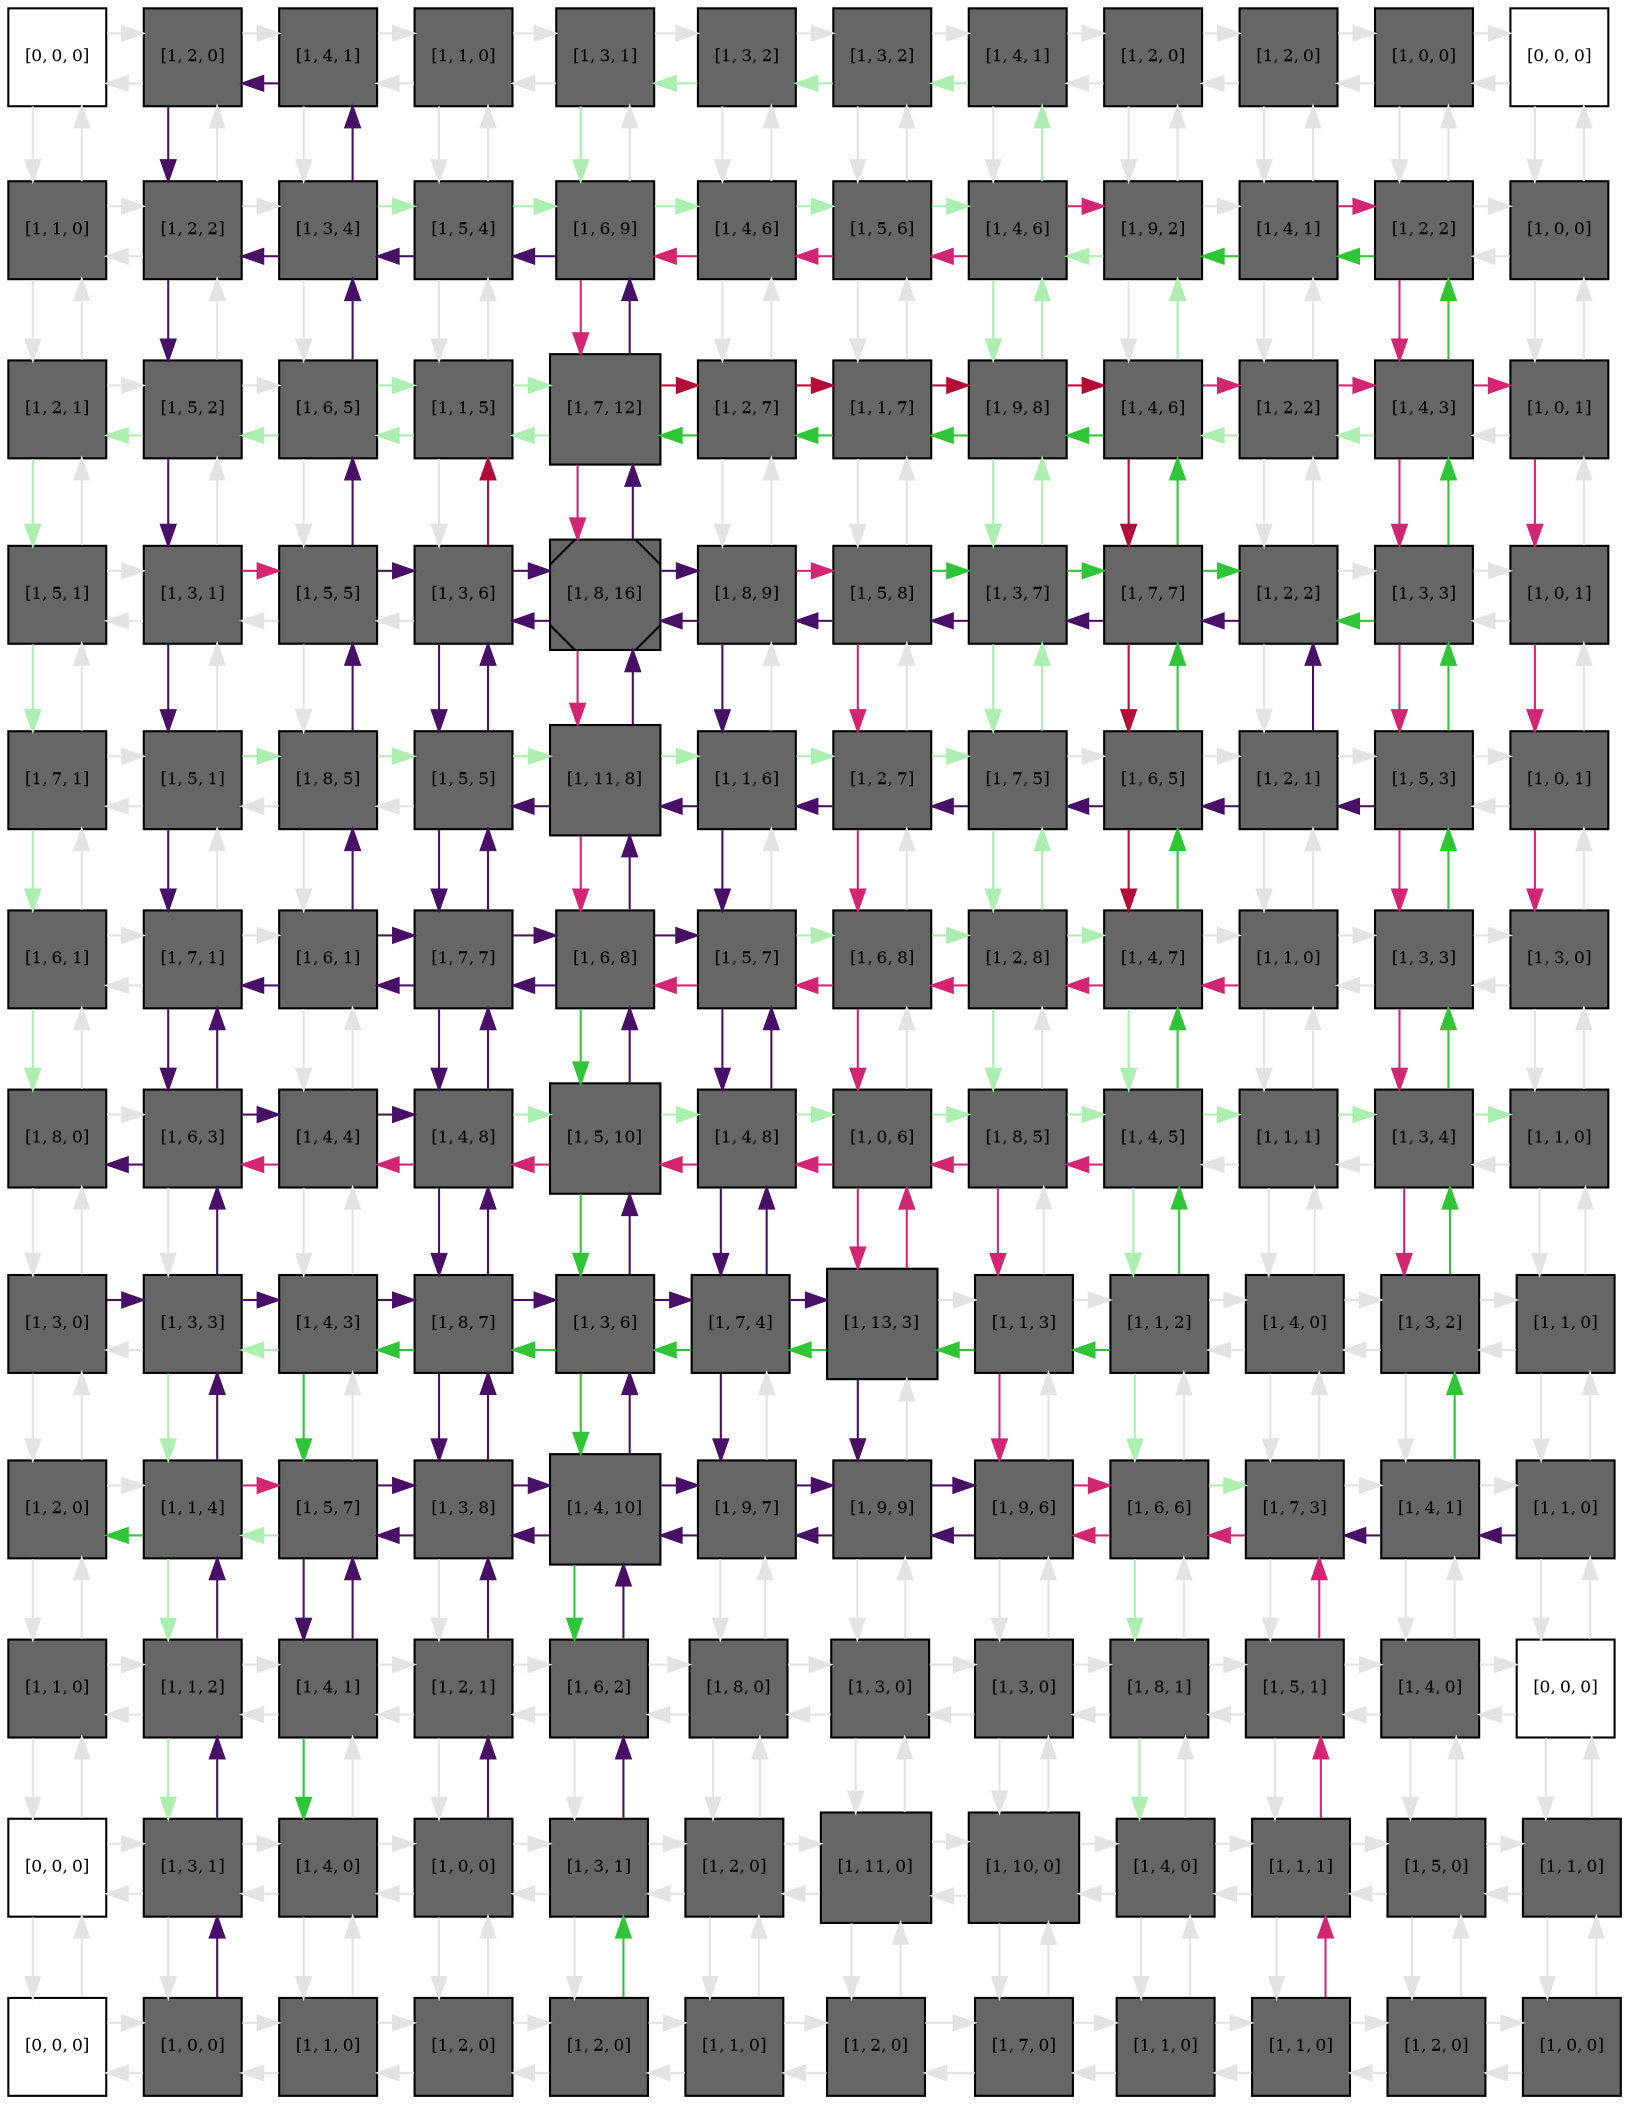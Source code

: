 digraph layout  {
rankdir=TB;
splines=ortho;
node [fixedsize=false, style=filled, width="0.6"];
edge [constraint=false];
0 [fillcolor="#FFFFFF", fontsize=8, label="[0, 0, 0]", shape=square, tooltip="name: None,\nin_degree: 2,\nout_degree: 2"];
1 [fillcolor="#666666", fontsize=8, label="[1, 2, 0]", shape=square, tooltip="name:  p115RhoGEF ,\nin_degree: 3,\nout_degree: 3"];
2 [fillcolor="#666666", fontsize=8, label="[1, 4, 1]", shape=square, tooltip="name:  Ga_1213 ,\nin_degree: 3,\nout_degree: 3"];
3 [fillcolor="#666666", fontsize=8, label="[1, 1, 0]", shape=square, tooltip="name:  PTPa ,\nin_degree: 3,\nout_degree: 3"];
4 [fillcolor="#666666", fontsize=8, label="[1, 3, 1]", shape=square, tooltip="name:  PKC_primed ,\nin_degree: 3,\nout_degree: 3"];
5 [fillcolor="#666666", fontsize=8, label="[1, 3, 2]", shape=square, tooltip="name:  Gbg_1213 ,\nin_degree: 3,\nout_degree: 3"];
6 [fillcolor="#666666", fontsize=8, label="[1, 3, 2]", shape=square, tooltip="name:  Gbg_q ,\nin_degree: 3,\nout_degree: 3"];
7 [fillcolor="#666666", fontsize=8, label="[1, 4, 1]", shape=square, tooltip="name:  alpha_1213R ,\nin_degree: 3,\nout_degree: 3"];
8 [fillcolor="#666666", fontsize=8, label="[1, 2, 0]", shape=square, tooltip="name:  Palpha_1213R ,\nin_degree: 3,\nout_degree: 3"];
9 [fillcolor="#666666", fontsize=8, label="[1, 2, 0]", shape=square, tooltip="name:  Palpha_qR ,\nin_degree: 3,\nout_degree: 3"];
10 [fillcolor="#666666", fontsize=8, label="[1, 0, 0]", shape=square, tooltip="name:  alpha_1213L ,\nin_degree: 3,\nout_degree: 3"];
11 [fillcolor="#FFFFFF", fontsize=8, label="[0, 0, 0]", shape=square, tooltip="name: None,\nin_degree: 2,\nout_degree: 2"];
12 [fillcolor="#666666", fontsize=8, label="[1, 1, 0]", shape=square, tooltip="name:  PA ,\nin_degree: 3,\nout_degree: 3"];
13 [fillcolor="#666666", fontsize=8, label="[1, 2, 2]", shape=square, tooltip="name:  Graf ,\nin_degree: 4,\nout_degree: 4"];
14 [fillcolor="#666666", fontsize=8, label="[1, 3, 4]", shape=square, tooltip="name:  IP3 ,\nin_degree: 4,\nout_degree: 4"];
15 [fillcolor="#666666", fontsize=8, label="[1, 5, 4]", shape=square, tooltip="name:  DAG ,\nin_degree: 4,\nout_degree: 4"];
16 [fillcolor="#666666", fontsize=8, label="[1, 6, 9]", shape=square, tooltip="name:  DGK ,\nin_degree: 4,\nout_degree: 4"];
17 [fillcolor="#666666", fontsize=8, label="[1, 4, 6]", shape=square, tooltip="name:  PLC_B ,\nin_degree: 4,\nout_degree: 4"];
18 [fillcolor="#666666", fontsize=8, label="[1, 5, 6]", shape=square, tooltip="name:  Gaq ,\nin_degree: 4,\nout_degree: 4"];
19 [fillcolor="#666666", fontsize=8, label="[1, 4, 6]", shape=square, tooltip="name:  alpha_qR ,\nin_degree: 4,\nout_degree: 4"];
20 [fillcolor="#666666", fontsize=8, label="[1, 9, 2]", shape=square, tooltip="name:  GRK ,\nin_degree: 4,\nout_degree: 4"];
21 [fillcolor="#666666", fontsize=8, label="[1, 4, 1]", shape=square, tooltip="name:  B_Arrestin ,\nin_degree: 4,\nout_degree: 4"];
22 [fillcolor="#666666", fontsize=8, label="[1, 2, 2]", shape=square, tooltip="name:  Palpha_sR ,\nin_degree: 4,\nout_degree: 4"];
23 [fillcolor="#666666", fontsize=8, label="[1, 0, 0]", shape=square, tooltip="name:  alpha_qL ,\nin_degree: 3,\nout_degree: 3"];
24 [fillcolor="#666666", fontsize=8, label="[1, 2, 1]", shape=square, tooltip="name:  ARF ,\nin_degree: 3,\nout_degree: 3"];
25 [fillcolor="#666666", fontsize=8, label="[1, 5, 2]", shape=square, tooltip="name:  PI4K ,\nin_degree: 4,\nout_degree: 4"];
26 [fillcolor="#666666", fontsize=8, label="[1, 6, 5]", shape=square, tooltip="name:  PLC_g ,\nin_degree: 4,\nout_degree: 4"];
27 [fillcolor="#666666", fontsize=8, label="[1, 1, 5]", shape=square, tooltip="name:  AA ,\nin_degree: 4,\nout_degree: 4"];
28 [fillcolor="#666666", fontsize=8, label="[1, 7, 12]", shape=square, tooltip="name:  PKC ,\nin_degree: 4,\nout_degree: 4"];
29 [fillcolor="#666666", fontsize=8, label="[1, 2, 7]", shape=square, tooltip="name:  Cbp ,\nin_degree: 4,\nout_degree: 4"];
30 [fillcolor="#666666", fontsize=8, label="[1, 1, 7]", shape=square, tooltip="name:  RKIP ,\nin_degree: 4,\nout_degree: 4"];
31 [fillcolor="#666666", fontsize=8, label="[1, 9, 8]", shape=square, tooltip="name:  RalGDS ,\nin_degree: 4,\nout_degree: 4"];
32 [fillcolor="#666666", fontsize=8, label="[1, 4, 6]", shape=square, tooltip="name:  alpha_iR ,\nin_degree: 4,\nout_degree: 4"];
33 [fillcolor="#666666", fontsize=8, label="[1, 2, 2]", shape=square, tooltip="name:  Palpha_iR ,\nin_degree: 4,\nout_degree: 4"];
34 [fillcolor="#666666", fontsize=8, label="[1, 4, 3]", shape=square, tooltip="name:  alpha_sR ,\nin_degree: 4,\nout_degree: 4"];
35 [fillcolor="#666666", fontsize=8, label="[1, 0, 1]", shape=square, tooltip="name:  alpha_iL ,\nin_degree: 3,\nout_degree: 3"];
36 [fillcolor="#666666", fontsize=8, label="[1, 5, 1]", shape=square, tooltip="name:  Vinc ,\nin_degree: 3,\nout_degree: 3"];
37 [fillcolor="#666666", fontsize=8, label="[1, 3, 1]", shape=square, tooltip="name:  Talin ,\nin_degree: 4,\nout_degree: 4"];
38 [fillcolor="#666666", fontsize=8, label="[1, 5, 5]", shape=square, tooltip="name:  PIP2_45 ,\nin_degree: 4,\nout_degree: 4"];
39 [fillcolor="#666666", fontsize=8, label="[1, 3, 6]", shape=square, tooltip="name:  RhoGDI ,\nin_degree: 4,\nout_degree: 4"];
40 [fillcolor="#666666", fontsize=8, label="[1, 8, 16]", shape=Msquare, tooltip="name:  Tiam ,\nin_degree: 4,\nout_degree: 4"];
41 [fillcolor="#666666", fontsize=8, label="[1, 8, 9]", shape=square, tooltip="name:  Csk ,\nin_degree: 4,\nout_degree: 4"];
42 [fillcolor="#666666", fontsize=8, label="[1, 5, 8]", shape=square, tooltip="name:  PLA2 ,\nin_degree: 4,\nout_degree: 4"];
43 [fillcolor="#666666", fontsize=8, label="[1, 3, 7]", shape=square, tooltip="name:  Gbg_i ,\nin_degree: 4,\nout_degree: 4"];
44 [fillcolor="#666666", fontsize=8, label="[1, 7, 7]", shape=square, tooltip="name:  Gai ,\nin_degree: 4,\nout_degree: 4"];
45 [fillcolor="#666666", fontsize=8, label="[1, 2, 2]", shape=square, tooltip="name:  RGS ,\nin_degree: 4,\nout_degree: 4"];
46 [fillcolor="#666666", fontsize=8, label="[1, 3, 3]", shape=square, tooltip="name:  Gbg_s ,\nin_degree: 4,\nout_degree: 4"];
47 [fillcolor="#666666", fontsize=8, label="[1, 0, 1]", shape=square, tooltip="name:  alpha_sL ,\nin_degree: 3,\nout_degree: 3"];
48 [fillcolor="#666666", fontsize=8, label="[1, 7, 1]", shape=square, tooltip="name:  PI5K ,\nin_degree: 3,\nout_degree: 3"];
49 [fillcolor="#666666", fontsize=8, label="[1, 5, 1]", shape=square, tooltip="name:  PIP2_34 ,\nin_degree: 4,\nout_degree: 4"];
50 [fillcolor="#666666", fontsize=8, label="[1, 8, 5]", shape=square, tooltip="name:  p120RasGAP ,\nin_degree: 4,\nout_degree: 4"];
51 [fillcolor="#666666", fontsize=8, label="[1, 5, 5]", shape=square, tooltip="name:  Fak ,\nin_degree: 4,\nout_degree: 4"];
52 [fillcolor="#666666", fontsize=8, label="[1, 11, 8]", shape=square, tooltip="name:  Src ,\nin_degree: 4,\nout_degree: 4"];
53 [fillcolor="#666666", fontsize=8, label="[1, 1, 6]", shape=square, tooltip="name:  SHP2 ,\nin_degree: 4,\nout_degree: 4"];
54 [fillcolor="#666666", fontsize=8, label="[1, 2, 7]", shape=square, tooltip="name:  Ca ,\nin_degree: 4,\nout_degree: 4"];
55 [fillcolor="#666666", fontsize=8, label="[1, 7, 5]", shape=square, tooltip="name:  IP3R1 ,\nin_degree: 4,\nout_degree: 4"];
56 [fillcolor="#666666", fontsize=8, label="[1, 6, 5]", shape=square, tooltip="name:  Rap1 ,\nin_degree: 4,\nout_degree: 4"];
57 [fillcolor="#666666", fontsize=8, label="[1, 2, 1]", shape=square, tooltip="name:  CaMK ,\nin_degree: 4,\nout_degree: 4"];
58 [fillcolor="#666666", fontsize=8, label="[1, 5, 3]", shape=square, tooltip="name:  Gas ,\nin_degree: 4,\nout_degree: 4"];
59 [fillcolor="#666666", fontsize=8, label="[1, 0, 1]", shape=square, tooltip="name:  ExtPump ,\nin_degree: 3,\nout_degree: 3"];
60 [fillcolor="#666666", fontsize=8, label="[1, 6, 1]", shape=square, tooltip="name:  PIP_4 ,\nin_degree: 3,\nout_degree: 3"];
61 [fillcolor="#666666", fontsize=8, label="[1, 7, 1]", shape=square, tooltip="name:  PTEN ,\nin_degree: 4,\nout_degree: 4"];
62 [fillcolor="#666666", fontsize=8, label="[1, 6, 1]", shape=square, tooltip="name:  PIP3_345 ,\nin_degree: 4,\nout_degree: 4"];
63 [fillcolor="#666666", fontsize=8, label="[1, 7, 7]", shape=square, tooltip="name:  PI3K ,\nin_degree: 4,\nout_degree: 4"];
64 [fillcolor="#666666", fontsize=8, label="[1, 6, 8]", shape=square, tooltip="name:  EGFR ,\nin_degree: 4,\nout_degree: 4"];
65 [fillcolor="#666666", fontsize=8, label="[1, 5, 7]", shape=square, tooltip="name:  Gab1 ,\nin_degree: 4,\nout_degree: 4"];
66 [fillcolor="#666666", fontsize=8, label="[1, 6, 8]", shape=square, tooltip="name:  Integrins ,\nin_degree: 4,\nout_degree: 4"];
67 [fillcolor="#666666", fontsize=8, label="[1, 2, 8]", shape=square, tooltip="name:  PDK1 ,\nin_degree: 4,\nout_degree: 4"];
68 [fillcolor="#666666", fontsize=8, label="[1, 4, 7]", shape=square, tooltip="name:  AC ,\nin_degree: 4,\nout_degree: 4"];
69 [fillcolor="#666666", fontsize=8, label="[1, 1, 0]", shape=square, tooltip="name:  CaM ,\nin_degree: 4,\nout_degree: 4"];
70 [fillcolor="#666666", fontsize=8, label="[1, 3, 3]", shape=square, tooltip="name:  p90RSK ,\nin_degree: 4,\nout_degree: 4"];
71 [fillcolor="#666666", fontsize=8, label="[1, 3, 0]", shape=square, tooltip="name:  Ral ,\nin_degree: 3,\nout_degree: 3"];
72 [fillcolor="#666666", fontsize=8, label="[1, 8, 0]", shape=square, tooltip="name:  PLD ,\nin_degree: 3,\nout_degree: 3"];
73 [fillcolor="#666666", fontsize=8, label="[1, 6, 3]", shape=square, tooltip="name:  Rho ,\nin_degree: 4,\nout_degree: 4"];
74 [fillcolor="#666666", fontsize=8, label="[1, 4, 4]", shape=square, tooltip="name:  p190RhoGAP ,\nin_degree: 4,\nout_degree: 4"];
75 [fillcolor="#666666", fontsize=8, label="[1, 4, 8]", shape=square, tooltip="name:  Cas ,\nin_degree: 4,\nout_degree: 4"];
76 [fillcolor="#666666", fontsize=8, label="[1, 5, 10]", shape=square, tooltip="name:  Shc ,\nin_degree: 4,\nout_degree: 4"];
77 [fillcolor="#666666", fontsize=8, label="[1, 4, 8]", shape=square, tooltip="name:  PTPPEST ,\nin_degree: 4,\nout_degree: 4"];
78 [fillcolor="#666666", fontsize=8, label="[1, 0, 6]", shape=square, tooltip="name:  ECM ,\nin_degree: 4,\nout_degree: 4"];
79 [fillcolor="#666666", fontsize=8, label="[1, 8, 5]", shape=square, tooltip="name:  Akt ,\nin_degree: 4,\nout_degree: 4"];
80 [fillcolor="#666666", fontsize=8, label="[1, 4, 5]", shape=square, tooltip="name:  PKA ,\nin_degree: 4,\nout_degree: 4"];
81 [fillcolor="#666666", fontsize=8, label="[1, 1, 1]", shape=square, tooltip="name:  CaMKK ,\nin_degree: 4,\nout_degree: 4"];
82 [fillcolor="#666666", fontsize=8, label="[1, 3, 4]", shape=square, tooltip="name:  cAMP ,\nin_degree: 4,\nout_degree: 4"];
83 [fillcolor="#666666", fontsize=8, label="[1, 1, 0]", shape=square, tooltip="name:  AND_34 ,\nin_degree: 3,\nout_degree: 3"];
84 [fillcolor="#666666", fontsize=8, label="[1, 3, 0]", shape=square, tooltip="name:  DOCK180 ,\nin_degree: 3,\nout_degree: 3"];
85 [fillcolor="#666666", fontsize=8, label="[1, 3, 3]", shape=square, tooltip="name:  Pix_Cool ,\nin_degree: 4,\nout_degree: 4"];
86 [fillcolor="#666666", fontsize=8, label="[1, 4, 3]", shape=square, tooltip="name:  Crk ,\nin_degree: 4,\nout_degree: 4"];
87 [fillcolor="#666666", fontsize=8, label="[1, 8, 7]", shape=square, tooltip="name:  WASP ,\nin_degree: 4,\nout_degree: 4"];
88 [fillcolor="#666666", fontsize=8, label="[1, 3, 6]", shape=square, tooltip="name:  RasGRF_GRP ,\nin_degree: 4,\nout_degree: 4"];
89 [fillcolor="#666666", fontsize=8, label="[1, 7, 4]", shape=square, tooltip="name:  Cdc42 ,\nin_degree: 4,\nout_degree: 4"];
90 [fillcolor="#666666", fontsize=8, label="[1, 13, 3]", shape=square, tooltip="name:  Rac ,\nin_degree: 4,\nout_degree: 4"];
91 [fillcolor="#666666", fontsize=8, label="[1, 1, 3]", shape=square, tooltip="name:  ILK ,\nin_degree: 4,\nout_degree: 4"];
92 [fillcolor="#666666", fontsize=8, label="[1, 1, 2]", shape=square, tooltip="name:  PP2A ,\nin_degree: 4,\nout_degree: 4"];
93 [fillcolor="#666666", fontsize=8, label="[1, 4, 0]", shape=square, tooltip="name:  MLCK ,\nin_degree: 4,\nout_degree: 4"];
94 [fillcolor="#666666", fontsize=8, label="[1, 3, 2]", shape=square, tooltip="name:  PDE4 ,\nin_degree: 4,\nout_degree: 4"];
95 [fillcolor="#666666", fontsize=8, label="[1, 1, 0]", shape=square, tooltip="name:  RalBP1 ,\nin_degree: 3,\nout_degree: 3"];
96 [fillcolor="#666666", fontsize=8, label="[1, 2, 0]", shape=square, tooltip="name:  Actin ,\nin_degree: 3,\nout_degree: 3"];
97 [fillcolor="#666666", fontsize=8, label="[1, 1, 4]", shape=square, tooltip="name:  RhoK ,\nin_degree: 4,\nout_degree: 4"];
98 [fillcolor="#666666", fontsize=8, label="[1, 5, 7]", shape=square, tooltip="name:  Sos ,\nin_degree: 4,\nout_degree: 4"];
99 [fillcolor="#666666", fontsize=8, label="[1, 3, 8]", shape=square, tooltip="name:  Ras ,\nin_degree: 4,\nout_degree: 4"];
100 [fillcolor="#666666", fontsize=8, label="[1, 4, 10]", shape=square, tooltip="name:  Grb2 ,\nin_degree: 4,\nout_degree: 4"];
101 [fillcolor="#666666", fontsize=8, label="[1, 9, 7]", shape=square, tooltip="name:  Mekk1 ,\nin_degree: 4,\nout_degree: 4"];
102 [fillcolor="#666666", fontsize=8, label="[1, 9, 9]", shape=square, tooltip="name:  PAK ,\nin_degree: 4,\nout_degree: 4"];
103 [fillcolor="#666666", fontsize=8, label="[1, 9, 6]", shape=square, tooltip="name:  Raf ,\nin_degree: 4,\nout_degree: 4"];
104 [fillcolor="#666666", fontsize=8, label="[1, 6, 6]", shape=square, tooltip="name:  MLCP ,\nin_degree: 4,\nout_degree: 4"];
105 [fillcolor="#666666", fontsize=8, label="[1, 7, 3]", shape=square, tooltip="name:  Myosin ,\nin_degree: 4,\nout_degree: 4"];
106 [fillcolor="#666666", fontsize=8, label="[1, 4, 1]", shape=square, tooltip="name:  Erk ,\nin_degree: 4,\nout_degree: 4"];
107 [fillcolor="#666666", fontsize=8, label="[1, 1, 0]", shape=square, tooltip="name:  GCK ,\nin_degree: 3,\nout_degree: 3"];
108 [fillcolor="#666666", fontsize=8, label="[1, 1, 0]", shape=square, tooltip="name:  Arp_23 ,\nin_degree: 3,\nout_degree: 3"];
109 [fillcolor="#666666", fontsize=8, label="[1, 1, 2]", shape=square, tooltip="name:  B_Parvin ,\nin_degree: 4,\nout_degree: 4"];
110 [fillcolor="#666666", fontsize=8, label="[1, 4, 1]", shape=square, tooltip="name:  Raf_Loc ,\nin_degree: 4,\nout_degree: 4"];
111 [fillcolor="#666666", fontsize=8, label="[1, 2, 1]", shape=square, tooltip="name:  Nck ,\nin_degree: 4,\nout_degree: 4"];
112 [fillcolor="#666666", fontsize=8, label="[1, 6, 2]", shape=square, tooltip="name:  Mekk2 ,\nin_degree: 4,\nout_degree: 4"];
113 [fillcolor="#666666", fontsize=8, label="[1, 8, 0]", shape=square, tooltip="name:  MKK7 ,\nin_degree: 4,\nout_degree: 4"];
114 [fillcolor="#666666", fontsize=8, label="[1, 3, 0]", shape=square, tooltip="name:  MLK2 ,\nin_degree: 4,\nout_degree: 4"];
115 [fillcolor="#666666", fontsize=8, label="[1, 3, 0]", shape=square, tooltip="name:  MLK3 ,\nin_degree: 4,\nout_degree: 4"];
116 [fillcolor="#666666", fontsize=8, label="[1, 8, 1]", shape=square, tooltip="name:  Mek ,\nin_degree: 4,\nout_degree: 4"];
117 [fillcolor="#666666", fontsize=8, label="[1, 5, 1]", shape=square, tooltip="name:  SAPK ,\nin_degree: 4,\nout_degree: 4"];
118 [fillcolor="#666666", fontsize=8, label="[1, 4, 0]", shape=square, tooltip="name:  MKPs ,\nin_degree: 4,\nout_degree: 4"];
119 [fillcolor="#FFFFFF", fontsize=8, label="[0, 0, 0]", shape=square, tooltip="name: None,\nin_degree: 3,\nout_degree: 3"];
120 [fillcolor="#FFFFFF", fontsize=8, label="[0, 0, 0]", shape=square, tooltip="name: None,\nin_degree: 3,\nout_degree: 3"];
121 [fillcolor="#666666", fontsize=8, label="[1, 3, 1]", shape=square, tooltip="name:  Raf_Rest ,\nin_degree: 4,\nout_degree: 4"];
122 [fillcolor="#666666", fontsize=8, label="[1, 4, 0]", shape=square, tooltip="name:  Raf_DeP ,\nin_degree: 4,\nout_degree: 4"];
123 [fillcolor="#666666", fontsize=8, label="[1, 0, 0]", shape=square, tooltip="name:  EGF ,\nin_degree: 4,\nout_degree: 4"];
124 [fillcolor="#666666", fontsize=8, label="[1, 3, 1]", shape=square, tooltip="name:  PTP1b ,\nin_degree: 4,\nout_degree: 4"];
125 [fillcolor="#666666", fontsize=8, label="[1, 2, 0]", shape=square, tooltip="name:  MLK1 ,\nin_degree: 4,\nout_degree: 4"];
126 [fillcolor="#666666", fontsize=8, label="[1, 11, 0]", shape=square, tooltip="name:  MKK3 ,\nin_degree: 4,\nout_degree: 4"];
127 [fillcolor="#666666", fontsize=8, label="[1, 10, 0]", shape=square, tooltip="name:  Sek1 ,\nin_degree: 4,\nout_degree: 4"];
128 [fillcolor="#666666", fontsize=8, label="[1, 4, 0]", shape=square, tooltip="name:  Mekk3 ,\nin_degree: 4,\nout_degree: 4"];
129 [fillcolor="#666666", fontsize=8, label="[1, 1, 1]", shape=square, tooltip="name:  Tpl2 ,\nin_degree: 4,\nout_degree: 4"];
130 [fillcolor="#666666", fontsize=8, label="[1, 5, 0]", shape=square, tooltip="name:  p38 ,\nin_degree: 4,\nout_degree: 4"];
131 [fillcolor="#666666", fontsize=8, label="[1, 1, 0]", shape=square, tooltip="name:  IL1_TNFR ,\nin_degree: 3,\nout_degree: 3"];
132 [fillcolor="#FFFFFF", fontsize=8, label="[0, 0, 0]", shape=square, tooltip="name: None,\nin_degree: 2,\nout_degree: 2"];
133 [fillcolor="#666666", fontsize=8, label="[1, 0, 0]", shape=square, tooltip="name:  Stress ,\nin_degree: 3,\nout_degree: 3"];
134 [fillcolor="#666666", fontsize=8, label="[1, 1, 0]", shape=square, tooltip="name:  TAO_12 ,\nin_degree: 3,\nout_degree: 3"];
135 [fillcolor="#666666", fontsize=8, label="[1, 2, 0]", shape=square, tooltip="name:  NIK ,\nin_degree: 3,\nout_degree: 3"];
136 [fillcolor="#666666", fontsize=8, label="[1, 2, 0]", shape=square, tooltip="name:  Trx ,\nin_degree: 3,\nout_degree: 3"];
137 [fillcolor="#666666", fontsize=8, label="[1, 1, 0]", shape=square, tooltip="name:  ASK1 ,\nin_degree: 3,\nout_degree: 3"];
138 [fillcolor="#666666", fontsize=8, label="[1, 2, 0]", shape=square, tooltip="name:  Mekk4 ,\nin_degree: 3,\nout_degree: 3"];
139 [fillcolor="#666666", fontsize=8, label="[1, 7, 0]", shape=square, tooltip="name:  MKK6 ,\nin_degree: 3,\nout_degree: 3"];
140 [fillcolor="#666666", fontsize=8, label="[1, 1, 0]", shape=square, tooltip="name:  TAK1 ,\nin_degree: 3,\nout_degree: 3"];
141 [fillcolor="#666666", fontsize=8, label="[1, 1, 0]", shape=square, tooltip="name:  Trafs ,\nin_degree: 3,\nout_degree: 3"];
142 [fillcolor="#666666", fontsize=8, label="[1, 2, 0]", shape=square, tooltip="name:  Tab_12 ,\nin_degree: 3,\nout_degree: 3"];
143 [fillcolor="#666666", fontsize=8, label="[1, 0, 0]", shape=square, tooltip="name:  IL1_TNF ,\nin_degree: 2,\nout_degree: 2"];
0 -> 1  [color=grey89, style="penwidth(0.1)", tooltip=" ", weight=1];
0 -> 12  [color=grey89, style="penwidth(0.1)", tooltip=" ", weight=1];
1 -> 0  [color=grey89, style="penwidth(0.1)", tooltip=" ", weight=1];
1 -> 2  [color=grey89, style="penwidth(0.1)", tooltip=" ", weight=1];
1 -> 13  [color="#480F67", style="penwidth(0.1)", tooltip="1( p115RhoGEF ) to 73( Rho )", weight=1];
2 -> 1  [color="#480F67", style="penwidth(0.1)", tooltip="62( PIP3_345 ) to 1( p115RhoGEF )", weight=1];
2 -> 3  [color=grey89, style="penwidth(0.1)", tooltip=" ", weight=1];
2 -> 14  [color=grey89, style="penwidth(0.1)", tooltip=" ", weight=1];
3 -> 2  [color=grey89, style="penwidth(0.1)", tooltip=" ", weight=1];
3 -> 4  [color=grey89, style="penwidth(0.1)", tooltip=" ", weight=1];
3 -> 15  [color=grey89, style="penwidth(0.1)", tooltip=" ", weight=1];
4 -> 3  [color=grey89, style="penwidth(0.1)", tooltip=" ", weight=1];
4 -> 5  [color=grey89, style="penwidth(0.1)", tooltip=" ", weight=1];
4 -> 16  [color="#ACEFB1", style="penwidth(0.1)", tooltip="7( alpha_1213R ) to 64( EGFR )", weight=1];
5 -> 4  [color="#ACEFB1", style="penwidth(0.1)", tooltip="67( PDK1 ) to 4( PKC_primed )", weight=1];
5 -> 6  [color=grey89, style="penwidth(0.1)", tooltip=" ", weight=1];
5 -> 17  [color=grey89, style="penwidth(0.1)", tooltip=" ", weight=1];
6 -> 5  [color="#ACEFB1", style="penwidth(0.1)", tooltip="67( PDK1 ) to 4( PKC_primed )", weight=1];
6 -> 7  [color=grey89, style="penwidth(0.1)", tooltip=" ", weight=1];
6 -> 18  [color=grey89, style="penwidth(0.1)", tooltip=" ", weight=1];
7 -> 6  [color="#ACEFB1", style="penwidth(0.1)", tooltip="67( PDK1 ) to 4( PKC_primed )", weight=1];
7 -> 8  [color=grey89, style="penwidth(0.1)", tooltip=" ", weight=1];
7 -> 19  [color=grey89, style="penwidth(0.1)", tooltip=" ", weight=1];
8 -> 7  [color=grey89, style="penwidth(0.1)", tooltip=" ", weight=1];
8 -> 9  [color=grey89, style="penwidth(0.1)", tooltip=" ", weight=1];
8 -> 20  [color=grey89, style="penwidth(0.1)", tooltip=" ", weight=1];
9 -> 8  [color=grey89, style="penwidth(0.1)", tooltip=" ", weight=1];
9 -> 10  [color=grey89, style="penwidth(0.1)", tooltip=" ", weight=1];
9 -> 21  [color=grey89, style="penwidth(0.1)", tooltip=" ", weight=1];
10 -> 9  [color=grey89, style="penwidth(0.1)", tooltip=" ", weight=1];
10 -> 11  [color=grey89, style="penwidth(0.1)", tooltip=" ", weight=1];
10 -> 22  [color=grey89, style="penwidth(0.1)", tooltip=" ", weight=1];
11 -> 10  [color=grey89, style="penwidth(0.1)", tooltip=" ", weight=1];
11 -> 23  [color=grey89, style="penwidth(0.1)", tooltip=" ", weight=1];
12 -> 0  [color=grey89, style="penwidth(0.1)", tooltip=" ", weight=1];
12 -> 13  [color=grey89, style="penwidth(0.1)", tooltip=" ", weight=1];
12 -> 24  [color=grey89, style="penwidth(0.1)", tooltip=" ", weight=1];
13 -> 1  [color=grey89, style="penwidth(0.1)", tooltip=" ", weight=1];
13 -> 12  [color=grey89, style="penwidth(0.1)", tooltip=" ", weight=1];
13 -> 14  [color=grey89, style="penwidth(0.1)", tooltip=" ", weight=1];
13 -> 25  [color="#480F67", style="penwidth(0.1)", tooltip="1( p115RhoGEF ) to 73( Rho )", weight=1];
14 -> 2  [color="#480F67", style="penwidth(0.1)", tooltip="62( PIP3_345 ) to 1( p115RhoGEF )", weight=1];
14 -> 13  [color="#480F67", style="penwidth(0.1)", tooltip="18( Gaq ) to 25( PI4K )", weight=1];
14 -> 15  [color="#ACEFB1", style="penwidth(0.1)", tooltip="14( IP3 ) to 55( IP3R1 )", weight=1];
14 -> 26  [color=grey89, style="penwidth(0.1)", tooltip=" ", weight=1];
15 -> 3  [color=grey89, style="penwidth(0.1)", tooltip=" ", weight=1];
15 -> 14  [color="#480F67", style="penwidth(0.1)", tooltip="18( Gaq ) to 25( PI4K )", weight=1];
15 -> 16  [color="#ACEFB1", style="penwidth(0.1)", tooltip="14( IP3 ) to 55( IP3R1 )", weight=1];
15 -> 27  [color=grey89, style="penwidth(0.1)", tooltip=" ", weight=1];
16 -> 4  [color=grey89, style="penwidth(0.1)", tooltip=" ", weight=1];
16 -> 15  [color="#480F67", style="penwidth(0.1)", tooltip="18( Gaq ) to 25( PI4K )", weight=1];
16 -> 17  [color="#ACEFB1", style="penwidth(0.1)", tooltip="14( IP3 ) to 55( IP3R1 )", weight=1];
16 -> 28  [color="#D22673", style="penwidth(0.1)", tooltip="19( alpha_qR ) to 64( EGFR )", weight=1];
17 -> 5  [color=grey89, style="penwidth(0.1)", tooltip=" ", weight=1];
17 -> 16  [color="#D22673", style="penwidth(0.1)", tooltip="19( alpha_qR ) to 64( EGFR )", weight=1];
17 -> 18  [color="#ACEFB1", style="penwidth(0.1)", tooltip="14( IP3 ) to 55( IP3R1 )", weight=1];
17 -> 29  [color=grey89, style="penwidth(0.1)", tooltip=" ", weight=1];
18 -> 6  [color=grey89, style="penwidth(0.1)", tooltip=" ", weight=1];
18 -> 17  [color="#D22673", style="penwidth(0.1)", tooltip="19( alpha_qR ) to 64( EGFR )", weight=1];
18 -> 19  [color="#ACEFB1", style="penwidth(0.1)", tooltip="14( IP3 ) to 55( IP3R1 )", weight=1];
18 -> 30  [color=grey89, style="penwidth(0.1)", tooltip=" ", weight=1];
19 -> 7  [color="#ACEFB1", style="penwidth(0.1)", tooltip="67( PDK1 ) to 4( PKC_primed )", weight=1];
19 -> 18  [color="#D22673", style="penwidth(0.1)", tooltip="19( alpha_qR ) to 64( EGFR )", weight=1];
19 -> 20  [color="#D22673", style="penwidth(0.1)", tooltip="52( Src ) to 20( GRK )", weight=1];
19 -> 31  [color="#ACEFB1", style="penwidth(0.1)", tooltip="14( IP3 ) to 55( IP3R1 )", weight=1];
20 -> 8  [color=grey89, style="penwidth(0.1)", tooltip=" ", weight=1];
20 -> 19  [color="#ACEFB1", style="penwidth(0.1)", tooltip="80( PKA ) to 17( PLC_B )", weight=1];
20 -> 21  [color=grey89, style="penwidth(0.1)", tooltip=" ", weight=1];
20 -> 32  [color=grey89, style="penwidth(0.1)", tooltip=" ", weight=1];
21 -> 9  [color=grey89, style="penwidth(0.1)", tooltip=" ", weight=1];
21 -> 20  [color="#2FC536", style="penwidth(0.1)", tooltip="106( Erk ) to 20( GRK )", weight=1];
21 -> 22  [color="#D22673", style="penwidth(0.1)", tooltip="21( B_Arrestin ) to 94( PDE4 )", weight=1];
21 -> 33  [color=grey89, style="penwidth(0.1)", tooltip=" ", weight=1];
22 -> 10  [color=grey89, style="penwidth(0.1)", tooltip=" ", weight=1];
22 -> 21  [color="#2FC536", style="penwidth(0.1)", tooltip="106( Erk ) to 20( GRK )", weight=1];
22 -> 23  [color=grey89, style="penwidth(0.1)", tooltip=" ", weight=1];
22 -> 34  [color="#D22673", style="penwidth(0.1)", tooltip="21( B_Arrestin ) to 94( PDE4 )", weight=1];
23 -> 11  [color=grey89, style="penwidth(0.1)", tooltip=" ", weight=1];
23 -> 22  [color=grey89, style="penwidth(0.1)", tooltip=" ", weight=1];
23 -> 35  [color=grey89, style="penwidth(0.1)", tooltip=" ", weight=1];
24 -> 12  [color=grey89, style="penwidth(0.1)", tooltip=" ", weight=1];
24 -> 25  [color=grey89, style="penwidth(0.1)", tooltip=" ", weight=1];
24 -> 36  [color="#ACEFB1", style="penwidth(0.1)", tooltip="28( PKC ) to 72( PLD )", weight=1];
25 -> 13  [color=grey89, style="penwidth(0.1)", tooltip=" ", weight=1];
25 -> 24  [color="#ACEFB1", style="penwidth(0.1)", tooltip="28( PKC ) to 72( PLD )", weight=1];
25 -> 26  [color=grey89, style="penwidth(0.1)", tooltip=" ", weight=1];
25 -> 37  [color="#480F67", style="penwidth(0.1)", tooltip="1( p115RhoGEF ) to 73( Rho )", weight=1];
26 -> 14  [color="#480F67", style="penwidth(0.1)", tooltip="62( PIP3_345 ) to 1( p115RhoGEF )", weight=1];
26 -> 25  [color="#ACEFB1", style="penwidth(0.1)", tooltip="28( PKC ) to 72( PLD )", weight=1];
26 -> 27  [color="#ACEFB1", style="penwidth(0.1)", tooltip="62( PIP3_345 ) to 31( RalGDS )", weight=1];
26 -> 38  [color=grey89, style="penwidth(0.1)", tooltip=" ", weight=1];
27 -> 15  [color=grey89, style="penwidth(0.1)", tooltip=" ", weight=1];
27 -> 26  [color="#ACEFB1", style="penwidth(0.1)", tooltip="28( PKC ) to 72( PLD )", weight=1];
27 -> 28  [color="#ACEFB1", style="penwidth(0.1)", tooltip="62( PIP3_345 ) to 31( RalGDS )", weight=1];
27 -> 39  [color=grey89, style="penwidth(0.1)", tooltip=" ", weight=1];
28 -> 16  [color="#480F67", style="penwidth(0.1)", tooltip="52( Src ) to 13( Graf )", weight=1];
28 -> 27  [color="#ACEFB1", style="penwidth(0.1)", tooltip="28( PKC ) to 72( PLD )", weight=1];
28 -> 29  [color="#B30C38", style="penwidth(0.1)", tooltip="28( PKC ) to 104( MLCP )", weight=1];
28 -> 40  [color="#D22673", style="penwidth(0.1)", tooltip="19( alpha_qR ) to 64( EGFR )", weight=1];
29 -> 17  [color=grey89, style="penwidth(0.1)", tooltip=" ", weight=1];
29 -> 28  [color="#2FC536", style="penwidth(0.1)", tooltip="92( PP2A ) to 28( PKC )", weight=1];
29 -> 30  [color="#B30C38", style="penwidth(0.1)", tooltip="28( PKC ) to 104( MLCP )", weight=1];
29 -> 41  [color=grey89, style="penwidth(0.1)", tooltip=" ", weight=1];
30 -> 18  [color=grey89, style="penwidth(0.1)", tooltip=" ", weight=1];
30 -> 29  [color="#2FC536", style="penwidth(0.1)", tooltip="92( PP2A ) to 28( PKC )", weight=1];
30 -> 31  [color="#B30C38", style="penwidth(0.1)", tooltip="28( PKC ) to 104( MLCP )", weight=1];
30 -> 42  [color=grey89, style="penwidth(0.1)", tooltip=" ", weight=1];
31 -> 19  [color="#ACEFB1", style="penwidth(0.1)", tooltip="67( PDK1 ) to 4( PKC_primed )", weight=1];
31 -> 30  [color="#2FC536", style="penwidth(0.1)", tooltip="92( PP2A ) to 28( PKC )", weight=1];
31 -> 32  [color="#B30C38", style="penwidth(0.1)", tooltip="28( PKC ) to 104( MLCP )", weight=1];
31 -> 43  [color="#ACEFB1", style="penwidth(0.1)", tooltip="14( IP3 ) to 55( IP3R1 )", weight=1];
32 -> 20  [color="#ACEFB1", style="penwidth(0.1)", tooltip="80( PKA ) to 17( PLC_B )", weight=1];
32 -> 31  [color="#2FC536", style="penwidth(0.1)", tooltip="92( PP2A ) to 28( PKC )", weight=1];
32 -> 33  [color="#D22673", style="penwidth(0.1)", tooltip="31( RalGDS ) to 71( Ral )", weight=1];
32 -> 44  [color="#B30C38", style="penwidth(0.1)", tooltip="28( PKC ) to 104( MLCP )", weight=1];
33 -> 21  [color=grey89, style="penwidth(0.1)", tooltip=" ", weight=1];
33 -> 32  [color="#ACEFB1", style="penwidth(0.1)", tooltip="34( alpha_sR ) to 52( Src )", weight=1];
33 -> 34  [color="#D22673", style="penwidth(0.1)", tooltip="31( RalGDS ) to 71( Ral )", weight=1];
33 -> 45  [color=grey89, style="penwidth(0.1)", tooltip=" ", weight=1];
34 -> 22  [color="#2FC536", style="penwidth(0.1)", tooltip="106( Erk ) to 20( GRK )", weight=1];
34 -> 33  [color="#ACEFB1", style="penwidth(0.1)", tooltip="34( alpha_sR ) to 52( Src )", weight=1];
34 -> 35  [color="#D22673", style="penwidth(0.1)", tooltip="31( RalGDS ) to 71( Ral )", weight=1];
34 -> 46  [color="#D22673", style="penwidth(0.1)", tooltip="21( B_Arrestin ) to 94( PDE4 )", weight=1];
35 -> 23  [color=grey89, style="penwidth(0.1)", tooltip=" ", weight=1];
35 -> 34  [color=grey89, style="penwidth(0.1)", tooltip=" ", weight=1];
35 -> 47  [color="#D22673", style="penwidth(0.1)", tooltip="31( RalGDS ) to 71( Ral )", weight=1];
36 -> 24  [color=grey89, style="penwidth(0.1)", tooltip=" ", weight=1];
36 -> 37  [color=grey89, style="penwidth(0.1)", tooltip=" ", weight=1];
36 -> 48  [color="#ACEFB1", style="penwidth(0.1)", tooltip="28( PKC ) to 72( PLD )", weight=1];
37 -> 25  [color=grey89, style="penwidth(0.1)", tooltip=" ", weight=1];
37 -> 36  [color=grey89, style="penwidth(0.1)", tooltip=" ", weight=1];
37 -> 38  [color="#D22673", style="penwidth(0.1)", tooltip="37( Talin ) to 66( Integrins )", weight=1];
37 -> 49  [color="#480F67", style="penwidth(0.1)", tooltip="1( p115RhoGEF ) to 73( Rho )", weight=1];
38 -> 26  [color="#480F67", style="penwidth(0.1)", tooltip="62( PIP3_345 ) to 1( p115RhoGEF )", weight=1];
38 -> 37  [color=grey89, style="penwidth(0.1)", tooltip=" ", weight=1];
38 -> 39  [color="#480F67", style="penwidth(0.1)", tooltip="62( PIP3_345 ) to 42( PLA2 )", weight=1];
38 -> 50  [color=grey89, style="penwidth(0.1)", tooltip=" ", weight=1];
39 -> 27  [color="#B30C38", style="penwidth(0.1)", tooltip="99( Ras ) to 31( RalGDS )", weight=1];
39 -> 38  [color=grey89, style="penwidth(0.1)", tooltip=" ", weight=1];
39 -> 40  [color="#480F67", style="penwidth(0.1)", tooltip="39( RhoGDI ) to 89( Cdc42 )", weight=1];
39 -> 51  [color="#480F67", style="penwidth(0.1)", tooltip="43( Gbg_i ) to 63( PI3K )", weight=1];
40 -> 28  [color="#480F67", style="penwidth(0.1)", tooltip="52( Src ) to 13( Graf )", weight=1];
40 -> 39  [color="#480F67", style="penwidth(0.1)", tooltip="43( Gbg_i ) to 63( PI3K )", weight=1];
40 -> 41  [color="#480F67", style="penwidth(0.1)", tooltip="39( RhoGDI ) to 89( Cdc42 )", weight=1];
40 -> 52  [color="#D22673", style="penwidth(0.1)", tooltip="19( alpha_qR ) to 64( EGFR )", weight=1];
41 -> 29  [color=grey89, style="penwidth(0.1)", tooltip=" ", weight=1];
41 -> 40  [color="#480F67", style="penwidth(0.1)", tooltip="57( CaMK ) to 40( Tiam )", weight=1];
41 -> 42  [color="#D22673", style="penwidth(0.1)", tooltip="39( RhoGDI ) to 90( Rac )", weight=1];
41 -> 53  [color="#480F67", style="penwidth(0.1)", tooltip="39( RhoGDI ) to 89( Cdc42 )", weight=1];
42 -> 30  [color=grey89, style="penwidth(0.1)", tooltip=" ", weight=1];
42 -> 41  [color="#480F67", style="penwidth(0.1)", tooltip="57( CaMK ) to 40( Tiam )", weight=1];
42 -> 43  [color="#2FC536", style="penwidth(0.1)", tooltip="62( PIP3_345 ) to 45( RGS )", weight=1];
42 -> 54  [color="#D22673", style="penwidth(0.1)", tooltip="39( RhoGDI ) to 90( Rac )", weight=1];
43 -> 31  [color="#ACEFB1", style="penwidth(0.1)", tooltip="67( PDK1 ) to 4( PKC_primed )", weight=1];
43 -> 42  [color="#480F67", style="penwidth(0.1)", tooltip="57( CaMK ) to 40( Tiam )", weight=1];
43 -> 44  [color="#2FC536", style="penwidth(0.1)", tooltip="62( PIP3_345 ) to 45( RGS )", weight=1];
43 -> 55  [color="#ACEFB1", style="penwidth(0.1)", tooltip="14( IP3 ) to 55( IP3R1 )", weight=1];
44 -> 32  [color="#2FC536", style="penwidth(0.1)", tooltip="92( PP2A ) to 28( PKC )", weight=1];
44 -> 43  [color="#480F67", style="penwidth(0.1)", tooltip="57( CaMK ) to 40( Tiam )", weight=1];
44 -> 45  [color="#2FC536", style="penwidth(0.1)", tooltip="62( PIP3_345 ) to 45( RGS )", weight=1];
44 -> 56  [color="#B30C38", style="penwidth(0.1)", tooltip="28( PKC ) to 104( MLCP )", weight=1];
45 -> 33  [color=grey89, style="penwidth(0.1)", tooltip=" ", weight=1];
45 -> 44  [color="#480F67", style="penwidth(0.1)", tooltip="57( CaMK ) to 40( Tiam )", weight=1];
45 -> 46  [color=grey89, style="penwidth(0.1)", tooltip=" ", weight=1];
45 -> 57  [color=grey89, style="penwidth(0.1)", tooltip=" ", weight=1];
46 -> 34  [color="#2FC536", style="penwidth(0.1)", tooltip="106( Erk ) to 20( GRK )", weight=1];
46 -> 45  [color="#2FC536", style="penwidth(0.1)", tooltip="106( Erk ) to 42( PLA2 )", weight=1];
46 -> 47  [color=grey89, style="penwidth(0.1)", tooltip=" ", weight=1];
46 -> 58  [color="#D22673", style="penwidth(0.1)", tooltip="21( B_Arrestin ) to 94( PDE4 )", weight=1];
47 -> 35  [color=grey89, style="penwidth(0.1)", tooltip=" ", weight=1];
47 -> 46  [color=grey89, style="penwidth(0.1)", tooltip=" ", weight=1];
47 -> 59  [color="#D22673", style="penwidth(0.1)", tooltip="31( RalGDS ) to 71( Ral )", weight=1];
48 -> 36  [color=grey89, style="penwidth(0.1)", tooltip=" ", weight=1];
48 -> 49  [color=grey89, style="penwidth(0.1)", tooltip=" ", weight=1];
48 -> 60  [color="#ACEFB1", style="penwidth(0.1)", tooltip="28( PKC ) to 72( PLD )", weight=1];
49 -> 37  [color=grey89, style="penwidth(0.1)", tooltip=" ", weight=1];
49 -> 48  [color=grey89, style="penwidth(0.1)", tooltip=" ", weight=1];
49 -> 50  [color="#ACEFB1", style="penwidth(0.1)", tooltip="49( PIP2_34 ) to 79( Akt )", weight=1];
49 -> 61  [color="#480F67", style="penwidth(0.1)", tooltip="1( p115RhoGEF ) to 73( Rho )", weight=1];
50 -> 38  [color="#480F67", style="penwidth(0.1)", tooltip="62( PIP3_345 ) to 1( p115RhoGEF )", weight=1];
50 -> 49  [color=grey89, style="penwidth(0.1)", tooltip=" ", weight=1];
50 -> 51  [color="#ACEFB1", style="penwidth(0.1)", tooltip="49( PIP2_34 ) to 79( Akt )", weight=1];
50 -> 62  [color=grey89, style="penwidth(0.1)", tooltip=" ", weight=1];
51 -> 39  [color="#480F67", style="penwidth(0.1)", tooltip="99( Ras ) to 40( Tiam )", weight=1];
51 -> 50  [color=grey89, style="penwidth(0.1)", tooltip=" ", weight=1];
51 -> 52  [color="#ACEFB1", style="penwidth(0.1)", tooltip="49( PIP2_34 ) to 79( Akt )", weight=1];
51 -> 63  [color="#480F67", style="penwidth(0.1)", tooltip="43( Gbg_i ) to 63( PI3K )", weight=1];
52 -> 40  [color="#480F67", style="penwidth(0.1)", tooltip="52( Src ) to 13( Graf )", weight=1];
52 -> 51  [color="#480F67", style="penwidth(0.1)", tooltip="53( SHP2 ) to 99( Ras )", weight=1];
52 -> 53  [color="#ACEFB1", style="penwidth(0.1)", tooltip="49( PIP2_34 ) to 79( Akt )", weight=1];
52 -> 64  [color="#D22673", style="penwidth(0.1)", tooltip="19( alpha_qR ) to 64( EGFR )", weight=1];
53 -> 41  [color=grey89, style="penwidth(0.1)", tooltip=" ", weight=1];
53 -> 52  [color="#480F67", style="penwidth(0.1)", tooltip="58( Gas ) to 52( Src )", weight=1];
53 -> 54  [color="#ACEFB1", style="penwidth(0.1)", tooltip="49( PIP2_34 ) to 79( Akt )", weight=1];
53 -> 65  [color="#480F67", style="penwidth(0.1)", tooltip="39( RhoGDI ) to 89( Cdc42 )", weight=1];
54 -> 42  [color=grey89, style="penwidth(0.1)", tooltip=" ", weight=1];
54 -> 53  [color="#480F67", style="penwidth(0.1)", tooltip="58( Gas ) to 52( Src )", weight=1];
54 -> 55  [color="#ACEFB1", style="penwidth(0.1)", tooltip="49( PIP2_34 ) to 79( Akt )", weight=1];
54 -> 66  [color="#D22673", style="penwidth(0.1)", tooltip="39( RhoGDI ) to 90( Rac )", weight=1];
55 -> 43  [color="#ACEFB1", style="penwidth(0.1)", tooltip="67( PDK1 ) to 4( PKC_primed )", weight=1];
55 -> 54  [color="#480F67", style="penwidth(0.1)", tooltip="58( Gas ) to 52( Src )", weight=1];
55 -> 56  [color=grey89, style="penwidth(0.1)", tooltip=" ", weight=1];
55 -> 67  [color="#ACEFB1", style="penwidth(0.1)", tooltip="49( PIP2_34 ) to 79( Akt )", weight=1];
56 -> 44  [color="#2FC536", style="penwidth(0.1)", tooltip="92( PP2A ) to 28( PKC )", weight=1];
56 -> 55  [color="#480F67", style="penwidth(0.1)", tooltip="58( Gas ) to 52( Src )", weight=1];
56 -> 57  [color=grey89, style="penwidth(0.1)", tooltip=" ", weight=1];
56 -> 68  [color="#B30C38", style="penwidth(0.1)", tooltip="28( PKC ) to 104( MLCP )", weight=1];
57 -> 45  [color="#480F67", style="penwidth(0.1)", tooltip="57( CaMK ) to 40( Tiam )", weight=1];
57 -> 56  [color="#480F67", style="penwidth(0.1)", tooltip="58( Gas ) to 52( Src )", weight=1];
57 -> 58  [color=grey89, style="penwidth(0.1)", tooltip=" ", weight=1];
57 -> 69  [color=grey89, style="penwidth(0.1)", tooltip=" ", weight=1];
58 -> 46  [color="#2FC536", style="penwidth(0.1)", tooltip="106( Erk ) to 20( GRK )", weight=1];
58 -> 57  [color="#480F67", style="penwidth(0.1)", tooltip="58( Gas ) to 52( Src )", weight=1];
58 -> 59  [color=grey89, style="penwidth(0.1)", tooltip=" ", weight=1];
58 -> 70  [color="#D22673", style="penwidth(0.1)", tooltip="21( B_Arrestin ) to 94( PDE4 )", weight=1];
59 -> 47  [color=grey89, style="penwidth(0.1)", tooltip=" ", weight=1];
59 -> 58  [color=grey89, style="penwidth(0.1)", tooltip=" ", weight=1];
59 -> 71  [color="#D22673", style="penwidth(0.1)", tooltip="31( RalGDS ) to 71( Ral )", weight=1];
60 -> 48  [color=grey89, style="penwidth(0.1)", tooltip=" ", weight=1];
60 -> 61  [color=grey89, style="penwidth(0.1)", tooltip=" ", weight=1];
60 -> 72  [color="#ACEFB1", style="penwidth(0.1)", tooltip="28( PKC ) to 72( PLD )", weight=1];
61 -> 49  [color=grey89, style="penwidth(0.1)", tooltip=" ", weight=1];
61 -> 60  [color=grey89, style="penwidth(0.1)", tooltip=" ", weight=1];
61 -> 62  [color=grey89, style="penwidth(0.1)", tooltip=" ", weight=1];
61 -> 73  [color="#480F67", style="penwidth(0.1)", tooltip="1( p115RhoGEF ) to 73( Rho )", weight=1];
62 -> 50  [color="#480F67", style="penwidth(0.1)", tooltip="62( PIP3_345 ) to 1( p115RhoGEF )", weight=1];
62 -> 61  [color="#480F67", style="penwidth(0.1)", tooltip="89( Cdc42 ) to 61( PTEN )", weight=1];
62 -> 63  [color="#480F67", style="penwidth(0.1)", tooltip="62( PIP3_345 ) to 79( Akt )", weight=1];
62 -> 74  [color=grey89, style="penwidth(0.1)", tooltip=" ", weight=1];
63 -> 51  [color="#480F67", style="penwidth(0.1)", tooltip="99( Ras ) to 40( Tiam )", weight=1];
63 -> 62  [color="#480F67", style="penwidth(0.1)", tooltip="89( Cdc42 ) to 61( PTEN )", weight=1];
63 -> 64  [color="#480F67", style="penwidth(0.1)", tooltip="123( EGF ) to 64( EGFR )", weight=1];
63 -> 75  [color="#480F67", style="penwidth(0.1)", tooltip="53( SHP2 ) to 99( Ras )", weight=1];
64 -> 52  [color="#480F67", style="penwidth(0.1)", tooltip="124( PTP1b ) to 52( Src )", weight=1];
64 -> 63  [color="#480F67", style="penwidth(0.1)", tooltip="89( Cdc42 ) to 61( PTEN )", weight=1];
64 -> 65  [color="#480F67", style="penwidth(0.1)", tooltip="64( EGFR ) to 92( PP2A )", weight=1];
64 -> 76  [color="#2FC536", style="penwidth(0.1)", tooltip="26( PLC_g ) to 112( Mekk2 )", weight=1];
65 -> 53  [color=grey89, style="penwidth(0.1)", tooltip=" ", weight=1];
65 -> 64  [color="#D22673", style="penwidth(0.1)", tooltip="69( CaM ) to 88( RasGRF_GRP )", weight=1];
65 -> 66  [color="#ACEFB1", style="penwidth(0.1)", tooltip="65( Gab1 ) to 128( Mekk3 )", weight=1];
65 -> 77  [color="#480F67", style="penwidth(0.1)", tooltip="39( RhoGDI ) to 89( Cdc42 )", weight=1];
66 -> 54  [color=grey89, style="penwidth(0.1)", tooltip=" ", weight=1];
66 -> 65  [color="#D22673", style="penwidth(0.1)", tooltip="69( CaM ) to 88( RasGRF_GRP )", weight=1];
66 -> 67  [color="#ACEFB1", style="penwidth(0.1)", tooltip="65( Gab1 ) to 128( Mekk3 )", weight=1];
66 -> 78  [color="#D22673", style="penwidth(0.1)", tooltip="39( RhoGDI ) to 90( Rac )", weight=1];
67 -> 55  [color="#ACEFB1", style="penwidth(0.1)", tooltip="67( PDK1 ) to 4( PKC_primed )", weight=1];
67 -> 66  [color="#D22673", style="penwidth(0.1)", tooltip="69( CaM ) to 88( RasGRF_GRP )", weight=1];
67 -> 68  [color="#ACEFB1", style="penwidth(0.1)", tooltip="65( Gab1 ) to 128( Mekk3 )", weight=1];
67 -> 79  [color="#ACEFB1", style="penwidth(0.1)", tooltip="49( PIP2_34 ) to 79( Akt )", weight=1];
68 -> 56  [color="#2FC536", style="penwidth(0.1)", tooltip="92( PP2A ) to 28( PKC )", weight=1];
68 -> 67  [color="#D22673", style="penwidth(0.1)", tooltip="69( CaM ) to 88( RasGRF_GRP )", weight=1];
68 -> 69  [color=grey89, style="penwidth(0.1)", tooltip=" ", weight=1];
68 -> 80  [color="#ACEFB1", style="penwidth(0.1)", tooltip="65( Gab1 ) to 128( Mekk3 )", weight=1];
69 -> 57  [color=grey89, style="penwidth(0.1)", tooltip=" ", weight=1];
69 -> 68  [color="#D22673", style="penwidth(0.1)", tooltip="69( CaM ) to 88( RasGRF_GRP )", weight=1];
69 -> 70  [color=grey89, style="penwidth(0.1)", tooltip=" ", weight=1];
69 -> 81  [color=grey89, style="penwidth(0.1)", tooltip=" ", weight=1];
70 -> 58  [color="#2FC536", style="penwidth(0.1)", tooltip="106( Erk ) to 20( GRK )", weight=1];
70 -> 69  [color=grey89, style="penwidth(0.1)", tooltip=" ", weight=1];
70 -> 71  [color=grey89, style="penwidth(0.1)", tooltip=" ", weight=1];
70 -> 82  [color="#D22673", style="penwidth(0.1)", tooltip="21( B_Arrestin ) to 94( PDE4 )", weight=1];
71 -> 59  [color=grey89, style="penwidth(0.1)", tooltip=" ", weight=1];
71 -> 70  [color=grey89, style="penwidth(0.1)", tooltip=" ", weight=1];
71 -> 83  [color=grey89, style="penwidth(0.1)", tooltip=" ", weight=1];
72 -> 60  [color=grey89, style="penwidth(0.1)", tooltip=" ", weight=1];
72 -> 73  [color=grey89, style="penwidth(0.1)", tooltip=" ", weight=1];
72 -> 84  [color=grey89, style="penwidth(0.1)", tooltip=" ", weight=1];
73 -> 61  [color="#480F67", style="penwidth(0.1)", tooltip="133( Stress ) to 61( PTEN )", weight=1];
73 -> 72  [color="#480F67", style="penwidth(0.1)", tooltip="89( Cdc42 ) to 72( PLD )", weight=1];
73 -> 74  [color="#480F67", style="penwidth(0.1)", tooltip="73( Rho ) to 101( Mekk1 )", weight=1];
73 -> 85  [color=grey89, style="penwidth(0.1)", tooltip=" ", weight=1];
74 -> 62  [color=grey89, style="penwidth(0.1)", tooltip=" ", weight=1];
74 -> 73  [color="#D22673", style="penwidth(0.1)", tooltip="80( PKA ) to 73( Rho )", weight=1];
74 -> 75  [color="#480F67", style="penwidth(0.1)", tooltip="73( Rho ) to 101( Mekk1 )", weight=1];
74 -> 86  [color=grey89, style="penwidth(0.1)", tooltip=" ", weight=1];
75 -> 63  [color="#480F67", style="penwidth(0.1)", tooltip="123( EGF ) to 64( EGFR )", weight=1];
75 -> 74  [color="#D22673", style="penwidth(0.1)", tooltip="80( PKA ) to 73( Rho )", weight=1];
75 -> 76  [color="#ACEFB1", style="penwidth(0.1)", tooltip="75( Cas ) to 83( AND_34 )", weight=1];
75 -> 87  [color="#480F67", style="penwidth(0.1)", tooltip="53( SHP2 ) to 99( Ras )", weight=1];
76 -> 64  [color="#480F67", style="penwidth(0.1)", tooltip="124( PTP1b ) to 52( Src )", weight=1];
76 -> 75  [color="#D22673", style="penwidth(0.1)", tooltip="80( PKA ) to 73( Rho )", weight=1];
76 -> 77  [color="#ACEFB1", style="penwidth(0.1)", tooltip="75( Cas ) to 83( AND_34 )", weight=1];
76 -> 88  [color="#2FC536", style="penwidth(0.1)", tooltip="26( PLC_g ) to 112( Mekk2 )", weight=1];
77 -> 65  [color="#480F67", style="penwidth(0.1)", tooltip="89( Cdc42 ) to 61( PTEN )", weight=1];
77 -> 76  [color="#D22673", style="penwidth(0.1)", tooltip="80( PKA ) to 73( Rho )", weight=1];
77 -> 78  [color="#ACEFB1", style="penwidth(0.1)", tooltip="75( Cas ) to 83( AND_34 )", weight=1];
77 -> 89  [color="#480F67", style="penwidth(0.1)", tooltip="73( Rho ) to 101( Mekk1 )", weight=1];
78 -> 66  [color=grey89, style="penwidth(0.1)", tooltip=" ", weight=1];
78 -> 77  [color="#D22673", style="penwidth(0.1)", tooltip="80( PKA ) to 73( Rho )", weight=1];
78 -> 79  [color="#ACEFB1", style="penwidth(0.1)", tooltip="75( Cas ) to 83( AND_34 )", weight=1];
78 -> 90  [color="#D22673", style="penwidth(0.1)", tooltip="39( RhoGDI ) to 90( Rac )", weight=1];
79 -> 67  [color=grey89, style="penwidth(0.1)", tooltip=" ", weight=1];
79 -> 78  [color="#D22673", style="penwidth(0.1)", tooltip="80( PKA ) to 73( Rho )", weight=1];
79 -> 80  [color="#ACEFB1", style="penwidth(0.1)", tooltip="75( Cas ) to 83( AND_34 )", weight=1];
79 -> 91  [color="#D22673", style="penwidth(0.1)", tooltip="62( PIP3_345 ) to 91( ILK )", weight=1];
80 -> 68  [color="#2FC536", style="penwidth(0.1)", tooltip="92( PP2A ) to 28( PKC )", weight=1];
80 -> 79  [color="#D22673", style="penwidth(0.1)", tooltip="80( PKA ) to 73( Rho )", weight=1];
80 -> 81  [color="#ACEFB1", style="penwidth(0.1)", tooltip="75( Cas ) to 83( AND_34 )", weight=1];
80 -> 92  [color="#ACEFB1", style="penwidth(0.1)", tooltip="65( Gab1 ) to 128( Mekk3 )", weight=1];
81 -> 69  [color=grey89, style="penwidth(0.1)", tooltip=" ", weight=1];
81 -> 80  [color=grey89, style="penwidth(0.1)", tooltip=" ", weight=1];
81 -> 82  [color="#ACEFB1", style="penwidth(0.1)", tooltip="75( Cas ) to 83( AND_34 )", weight=1];
81 -> 93  [color=grey89, style="penwidth(0.1)", tooltip=" ", weight=1];
82 -> 70  [color="#2FC536", style="penwidth(0.1)", tooltip="106( Erk ) to 20( GRK )", weight=1];
82 -> 81  [color=grey89, style="penwidth(0.1)", tooltip=" ", weight=1];
82 -> 83  [color="#ACEFB1", style="penwidth(0.1)", tooltip="75( Cas ) to 83( AND_34 )", weight=1];
82 -> 94  [color="#D22673", style="penwidth(0.1)", tooltip="21( B_Arrestin ) to 94( PDE4 )", weight=1];
83 -> 71  [color=grey89, style="penwidth(0.1)", tooltip=" ", weight=1];
83 -> 82  [color=grey89, style="penwidth(0.1)", tooltip=" ", weight=1];
83 -> 95  [color=grey89, style="penwidth(0.1)", tooltip=" ", weight=1];
84 -> 72  [color=grey89, style="penwidth(0.1)", tooltip=" ", weight=1];
84 -> 85  [color="#480F67", style="penwidth(0.1)", tooltip="84( DOCK180 ) to 90( Rac )", weight=1];
84 -> 96  [color=grey89, style="penwidth(0.1)", tooltip=" ", weight=1];
85 -> 73  [color="#480F67", style="penwidth(0.1)", tooltip="133( Stress ) to 61( PTEN )", weight=1];
85 -> 84  [color=grey89, style="penwidth(0.1)", tooltip=" ", weight=1];
85 -> 86  [color="#480F67", style="penwidth(0.1)", tooltip="84( DOCK180 ) to 90( Rac )", weight=1];
85 -> 97  [color="#ACEFB1", style="penwidth(0.1)", tooltip="91( ILK ) to 109( B_Parvin )", weight=1];
86 -> 74  [color=grey89, style="penwidth(0.1)", tooltip=" ", weight=1];
86 -> 85  [color="#ACEFB1", style="penwidth(0.1)", tooltip="91( ILK ) to 109( B_Parvin )", weight=1];
86 -> 87  [color="#480F67", style="penwidth(0.1)", tooltip="84( DOCK180 ) to 90( Rac )", weight=1];
86 -> 98  [color="#2FC536", style="penwidth(0.1)", tooltip="92( PP2A ) to 122( Raf_DeP )", weight=1];
87 -> 75  [color="#480F67", style="penwidth(0.1)", tooltip="123( EGF ) to 64( EGFR )", weight=1];
87 -> 86  [color="#2FC536", style="penwidth(0.1)", tooltip="92( PP2A ) to 122( Raf_DeP )", weight=1];
87 -> 88  [color="#480F67", style="penwidth(0.1)", tooltip="84( DOCK180 ) to 90( Rac )", weight=1];
87 -> 99  [color="#480F67", style="penwidth(0.1)", tooltip="53( SHP2 ) to 99( Ras )", weight=1];
88 -> 76  [color="#480F67", style="penwidth(0.1)", tooltip="124( PTP1b ) to 52( Src )", weight=1];
88 -> 87  [color="#2FC536", style="penwidth(0.1)", tooltip="92( PP2A ) to 122( Raf_DeP )", weight=1];
88 -> 89  [color="#480F67", style="penwidth(0.1)", tooltip="84( DOCK180 ) to 90( Rac )", weight=1];
88 -> 100  [color="#2FC536", style="penwidth(0.1)", tooltip="26( PLC_g ) to 112( Mekk2 )", weight=1];
89 -> 77  [color="#480F67", style="penwidth(0.1)", tooltip="89( Cdc42 ) to 72( PLD )", weight=1];
89 -> 88  [color="#2FC536", style="penwidth(0.1)", tooltip="92( PP2A ) to 122( Raf_DeP )", weight=1];
89 -> 90  [color="#480F67", style="penwidth(0.1)", tooltip="84( DOCK180 ) to 90( Rac )", weight=1];
89 -> 101  [color="#480F67", style="penwidth(0.1)", tooltip="73( Rho ) to 101( Mekk1 )", weight=1];
90 -> 78  [color="#D22673", style="penwidth(0.1)", tooltip="90( Rac ) to 72( PLD )", weight=1];
90 -> 89  [color="#2FC536", style="penwidth(0.1)", tooltip="92( PP2A ) to 122( Raf_DeP )", weight=1];
90 -> 91  [color=grey89, style="penwidth(0.1)", tooltip=" ", weight=1];
90 -> 102  [color="#480F67", style="penwidth(0.1)", tooltip="52( Src ) to 102( PAK )", weight=1];
91 -> 79  [color=grey89, style="penwidth(0.1)", tooltip=" ", weight=1];
91 -> 90  [color="#2FC536", style="penwidth(0.1)", tooltip="92( PP2A ) to 122( Raf_DeP )", weight=1];
91 -> 92  [color=grey89, style="penwidth(0.1)", tooltip=" ", weight=1];
91 -> 103  [color="#D22673", style="penwidth(0.1)", tooltip="52( Src ) to 103( Raf )", weight=1];
92 -> 80  [color="#2FC536", style="penwidth(0.1)", tooltip="92( PP2A ) to 28( PKC )", weight=1];
92 -> 91  [color="#2FC536", style="penwidth(0.1)", tooltip="92( PP2A ) to 122( Raf_DeP )", weight=1];
92 -> 93  [color=grey89, style="penwidth(0.1)", tooltip=" ", weight=1];
92 -> 104  [color="#ACEFB1", style="penwidth(0.1)", tooltip="65( Gab1 ) to 128( Mekk3 )", weight=1];
93 -> 81  [color=grey89, style="penwidth(0.1)", tooltip=" ", weight=1];
93 -> 92  [color=grey89, style="penwidth(0.1)", tooltip=" ", weight=1];
93 -> 94  [color=grey89, style="penwidth(0.1)", tooltip=" ", weight=1];
93 -> 105  [color=grey89, style="penwidth(0.1)", tooltip=" ", weight=1];
94 -> 82  [color="#2FC536", style="penwidth(0.1)", tooltip="106( Erk ) to 20( GRK )", weight=1];
94 -> 93  [color=grey89, style="penwidth(0.1)", tooltip=" ", weight=1];
94 -> 95  [color=grey89, style="penwidth(0.1)", tooltip=" ", weight=1];
94 -> 106  [color=grey89, style="penwidth(0.1)", tooltip=" ", weight=1];
95 -> 83  [color=grey89, style="penwidth(0.1)", tooltip=" ", weight=1];
95 -> 94  [color=grey89, style="penwidth(0.1)", tooltip=" ", weight=1];
95 -> 107  [color=grey89, style="penwidth(0.1)", tooltip=" ", weight=1];
96 -> 84  [color=grey89, style="penwidth(0.1)", tooltip=" ", weight=1];
96 -> 97  [color=grey89, style="penwidth(0.1)", tooltip=" ", weight=1];
96 -> 108  [color=grey89, style="penwidth(0.1)", tooltip=" ", weight=1];
97 -> 85  [color="#480F67", style="penwidth(0.1)", tooltip="133( Stress ) to 61( PTEN )", weight=1];
97 -> 96  [color="#2FC536", style="penwidth(0.1)", tooltip="105( Myosin ) to 96( Actin )", weight=1];
97 -> 98  [color="#D22673", style="penwidth(0.1)", tooltip="97( RhoK ) to 104( MLCP )", weight=1];
97 -> 109  [color="#ACEFB1", style="penwidth(0.1)", tooltip="103( Raf ) to 121( Raf_Rest )", weight=1];
98 -> 86  [color=grey89, style="penwidth(0.1)", tooltip=" ", weight=1];
98 -> 97  [color="#ACEFB1", style="penwidth(0.1)", tooltip="103( Raf ) to 121( Raf_Rest )", weight=1];
98 -> 99  [color="#480F67", style="penwidth(0.1)", tooltip="110( Raf_Loc ) to 103( Raf )", weight=1];
98 -> 110  [color="#480F67", style="penwidth(0.1)", tooltip="103( Raf ) to 110( Raf_Loc )", weight=1];
99 -> 87  [color="#480F67", style="penwidth(0.1)", tooltip="123( EGF ) to 64( EGFR )", weight=1];
99 -> 98  [color="#480F67", style="penwidth(0.1)", tooltip="103( Raf ) to 110( Raf_Loc )", weight=1];
99 -> 100  [color="#480F67", style="penwidth(0.1)", tooltip="110( Raf_Loc ) to 103( Raf )", weight=1];
99 -> 111  [color=grey89, style="penwidth(0.1)", tooltip=" ", weight=1];
100 -> 88  [color="#480F67", style="penwidth(0.1)", tooltip="124( PTP1b ) to 52( Src )", weight=1];
100 -> 99  [color="#480F67", style="penwidth(0.1)", tooltip="103( Raf ) to 110( Raf_Loc )", weight=1];
100 -> 101  [color="#480F67", style="penwidth(0.1)", tooltip="110( Raf_Loc ) to 103( Raf )", weight=1];
100 -> 112  [color="#2FC536", style="penwidth(0.1)", tooltip="26( PLC_g ) to 112( Mekk2 )", weight=1];
101 -> 89  [color=grey89, style="penwidth(0.1)", tooltip=" ", weight=1];
101 -> 100  [color="#480F67", style="penwidth(0.1)", tooltip="103( Raf ) to 110( Raf_Loc )", weight=1];
101 -> 102  [color="#480F67", style="penwidth(0.1)", tooltip="110( Raf_Loc ) to 103( Raf )", weight=1];
101 -> 113  [color=grey89, style="penwidth(0.1)", tooltip=" ", weight=1];
102 -> 90  [color=grey89, style="penwidth(0.1)", tooltip=" ", weight=1];
102 -> 101  [color="#480F67", style="penwidth(0.1)", tooltip="103( Raf ) to 110( Raf_Loc )", weight=1];
102 -> 103  [color="#480F67", style="penwidth(0.1)", tooltip="110( Raf_Loc ) to 103( Raf )", weight=1];
102 -> 114  [color=grey89, style="penwidth(0.1)", tooltip=" ", weight=1];
103 -> 91  [color=grey89, style="penwidth(0.1)", tooltip=" ", weight=1];
103 -> 102  [color="#480F67", style="penwidth(0.1)", tooltip="103( Raf ) to 110( Raf_Loc )", weight=1];
103 -> 104  [color="#D22673", style="penwidth(0.1)", tooltip="97( RhoK ) to 104( MLCP )", weight=1];
103 -> 115  [color=grey89, style="penwidth(0.1)", tooltip=" ", weight=1];
104 -> 92  [color=grey89, style="penwidth(0.1)", tooltip=" ", weight=1];
104 -> 103  [color="#D22673", style="penwidth(0.1)", tooltip="141( Trafs ) to 101( Mekk1 )", weight=1];
104 -> 105  [color="#ACEFB1", style="penwidth(0.1)", tooltip="97( RhoK ) to 105( Myosin )", weight=1];
104 -> 116  [color="#ACEFB1", style="penwidth(0.1)", tooltip="65( Gab1 ) to 128( Mekk3 )", weight=1];
105 -> 93  [color=grey89, style="penwidth(0.1)", tooltip=" ", weight=1];
105 -> 104  [color="#D22673", style="penwidth(0.1)", tooltip="141( Trafs ) to 101( Mekk1 )", weight=1];
105 -> 106  [color=grey89, style="penwidth(0.1)", tooltip=" ", weight=1];
105 -> 117  [color=grey89, style="penwidth(0.1)", tooltip=" ", weight=1];
106 -> 94  [color="#2FC536", style="penwidth(0.1)", tooltip="106( Erk ) to 20( GRK )", weight=1];
106 -> 105  [color="#480F67", style="penwidth(0.1)", tooltip="107( GCK ) to 101( Mekk1 )", weight=1];
106 -> 107  [color=grey89, style="penwidth(0.1)", tooltip=" ", weight=1];
106 -> 118  [color=grey89, style="penwidth(0.1)", tooltip=" ", weight=1];
107 -> 95  [color=grey89, style="penwidth(0.1)", tooltip=" ", weight=1];
107 -> 106  [color="#480F67", style="penwidth(0.1)", tooltip="107( GCK ) to 101( Mekk1 )", weight=1];
107 -> 119  [color=grey89, style="penwidth(0.1)", tooltip=" ", weight=1];
108 -> 96  [color=grey89, style="penwidth(0.1)", tooltip=" ", weight=1];
108 -> 109  [color=grey89, style="penwidth(0.1)", tooltip=" ", weight=1];
108 -> 120  [color=grey89, style="penwidth(0.1)", tooltip=" ", weight=1];
109 -> 97  [color="#480F67", style="penwidth(0.1)", tooltip="133( Stress ) to 61( PTEN )", weight=1];
109 -> 108  [color=grey89, style="penwidth(0.1)", tooltip=" ", weight=1];
109 -> 110  [color=grey89, style="penwidth(0.1)", tooltip=" ", weight=1];
109 -> 121  [color="#ACEFB1", style="penwidth(0.1)", tooltip="103( Raf ) to 121( Raf_Rest )", weight=1];
110 -> 98  [color="#480F67", style="penwidth(0.1)", tooltip="110( Raf_Loc ) to 103( Raf )", weight=1];
110 -> 109  [color=grey89, style="penwidth(0.1)", tooltip=" ", weight=1];
110 -> 111  [color=grey89, style="penwidth(0.1)", tooltip=" ", weight=1];
110 -> 122  [color="#2FC536", style="penwidth(0.1)", tooltip="92( PP2A ) to 122( Raf_DeP )", weight=1];
111 -> 99  [color="#480F67", style="penwidth(0.1)", tooltip="123( EGF ) to 64( EGFR )", weight=1];
111 -> 110  [color=grey89, style="penwidth(0.1)", tooltip=" ", weight=1];
111 -> 112  [color=grey89, style="penwidth(0.1)", tooltip=" ", weight=1];
111 -> 123  [color=grey89, style="penwidth(0.1)", tooltip=" ", weight=1];
112 -> 100  [color="#480F67", style="penwidth(0.1)", tooltip="124( PTP1b ) to 52( Src )", weight=1];
112 -> 111  [color=grey89, style="penwidth(0.1)", tooltip=" ", weight=1];
112 -> 113  [color=grey89, style="penwidth(0.1)", tooltip=" ", weight=1];
112 -> 124  [color=grey89, style="penwidth(0.1)", tooltip=" ", weight=1];
113 -> 101  [color=grey89, style="penwidth(0.1)", tooltip=" ", weight=1];
113 -> 112  [color=grey89, style="penwidth(0.1)", tooltip=" ", weight=1];
113 -> 114  [color=grey89, style="penwidth(0.1)", tooltip=" ", weight=1];
113 -> 125  [color=grey89, style="penwidth(0.1)", tooltip=" ", weight=1];
114 -> 102  [color=grey89, style="penwidth(0.1)", tooltip=" ", weight=1];
114 -> 113  [color=grey89, style="penwidth(0.1)", tooltip=" ", weight=1];
114 -> 115  [color=grey89, style="penwidth(0.1)", tooltip=" ", weight=1];
114 -> 126  [color=grey89, style="penwidth(0.1)", tooltip=" ", weight=1];
115 -> 103  [color=grey89, style="penwidth(0.1)", tooltip=" ", weight=1];
115 -> 114  [color=grey89, style="penwidth(0.1)", tooltip=" ", weight=1];
115 -> 116  [color=grey89, style="penwidth(0.1)", tooltip=" ", weight=1];
115 -> 127  [color=grey89, style="penwidth(0.1)", tooltip=" ", weight=1];
116 -> 104  [color=grey89, style="penwidth(0.1)", tooltip=" ", weight=1];
116 -> 115  [color=grey89, style="penwidth(0.1)", tooltip=" ", weight=1];
116 -> 117  [color=grey89, style="penwidth(0.1)", tooltip=" ", weight=1];
116 -> 128  [color="#ACEFB1", style="penwidth(0.1)", tooltip="65( Gab1 ) to 128( Mekk3 )", weight=1];
117 -> 105  [color="#D22673", style="penwidth(0.1)", tooltip="141( Trafs ) to 101( Mekk1 )", weight=1];
117 -> 116  [color=grey89, style="penwidth(0.1)", tooltip=" ", weight=1];
117 -> 118  [color=grey89, style="penwidth(0.1)", tooltip=" ", weight=1];
117 -> 129  [color=grey89, style="penwidth(0.1)", tooltip=" ", weight=1];
118 -> 106  [color=grey89, style="penwidth(0.1)", tooltip=" ", weight=1];
118 -> 117  [color=grey89, style="penwidth(0.1)", tooltip=" ", weight=1];
118 -> 119  [color=grey89, style="penwidth(0.1)", tooltip=" ", weight=1];
118 -> 130  [color=grey89, style="penwidth(0.1)", tooltip=" ", weight=1];
119 -> 107  [color=grey89, style="penwidth(0.1)", tooltip=" ", weight=1];
119 -> 118  [color=grey89, style="penwidth(0.1)", tooltip=" ", weight=1];
119 -> 131  [color=grey89, style="penwidth(0.1)", tooltip=" ", weight=1];
120 -> 108  [color=grey89, style="penwidth(0.1)", tooltip=" ", weight=1];
120 -> 121  [color=grey89, style="penwidth(0.1)", tooltip=" ", weight=1];
120 -> 132  [color=grey89, style="penwidth(0.1)", tooltip=" ", weight=1];
121 -> 109  [color="#480F67", style="penwidth(0.1)", tooltip="133( Stress ) to 61( PTEN )", weight=1];
121 -> 120  [color=grey89, style="penwidth(0.1)", tooltip=" ", weight=1];
121 -> 122  [color=grey89, style="penwidth(0.1)", tooltip=" ", weight=1];
121 -> 133  [color=grey89, style="penwidth(0.1)", tooltip=" ", weight=1];
122 -> 110  [color=grey89, style="penwidth(0.1)", tooltip=" ", weight=1];
122 -> 121  [color=grey89, style="penwidth(0.1)", tooltip=" ", weight=1];
122 -> 123  [color=grey89, style="penwidth(0.1)", tooltip=" ", weight=1];
122 -> 134  [color=grey89, style="penwidth(0.1)", tooltip=" ", weight=1];
123 -> 111  [color="#480F67", style="penwidth(0.1)", tooltip="123( EGF ) to 64( EGFR )", weight=1];
123 -> 122  [color=grey89, style="penwidth(0.1)", tooltip=" ", weight=1];
123 -> 124  [color=grey89, style="penwidth(0.1)", tooltip=" ", weight=1];
123 -> 135  [color=grey89, style="penwidth(0.1)", tooltip=" ", weight=1];
124 -> 112  [color="#480F67", style="penwidth(0.1)", tooltip="124( PTP1b ) to 52( Src )", weight=1];
124 -> 123  [color=grey89, style="penwidth(0.1)", tooltip=" ", weight=1];
124 -> 125  [color=grey89, style="penwidth(0.1)", tooltip=" ", weight=1];
124 -> 136  [color=grey89, style="penwidth(0.1)", tooltip=" ", weight=1];
125 -> 113  [color=grey89, style="penwidth(0.1)", tooltip=" ", weight=1];
125 -> 124  [color=grey89, style="penwidth(0.1)", tooltip=" ", weight=1];
125 -> 126  [color=grey89, style="penwidth(0.1)", tooltip=" ", weight=1];
125 -> 137  [color=grey89, style="penwidth(0.1)", tooltip=" ", weight=1];
126 -> 114  [color=grey89, style="penwidth(0.1)", tooltip=" ", weight=1];
126 -> 125  [color=grey89, style="penwidth(0.1)", tooltip=" ", weight=1];
126 -> 127  [color=grey89, style="penwidth(0.1)", tooltip=" ", weight=1];
126 -> 138  [color=grey89, style="penwidth(0.1)", tooltip=" ", weight=1];
127 -> 115  [color=grey89, style="penwidth(0.1)", tooltip=" ", weight=1];
127 -> 126  [color=grey89, style="penwidth(0.1)", tooltip=" ", weight=1];
127 -> 128  [color=grey89, style="penwidth(0.1)", tooltip=" ", weight=1];
127 -> 139  [color=grey89, style="penwidth(0.1)", tooltip=" ", weight=1];
128 -> 116  [color=grey89, style="penwidth(0.1)", tooltip=" ", weight=1];
128 -> 127  [color=grey89, style="penwidth(0.1)", tooltip=" ", weight=1];
128 -> 129  [color=grey89, style="penwidth(0.1)", tooltip=" ", weight=1];
128 -> 140  [color=grey89, style="penwidth(0.1)", tooltip=" ", weight=1];
129 -> 117  [color="#D22673", style="penwidth(0.1)", tooltip="141( Trafs ) to 101( Mekk1 )", weight=1];
129 -> 128  [color=grey89, style="penwidth(0.1)", tooltip=" ", weight=1];
129 -> 130  [color=grey89, style="penwidth(0.1)", tooltip=" ", weight=1];
129 -> 141  [color=grey89, style="penwidth(0.1)", tooltip=" ", weight=1];
130 -> 118  [color=grey89, style="penwidth(0.1)", tooltip=" ", weight=1];
130 -> 129  [color=grey89, style="penwidth(0.1)", tooltip=" ", weight=1];
130 -> 131  [color=grey89, style="penwidth(0.1)", tooltip=" ", weight=1];
130 -> 142  [color=grey89, style="penwidth(0.1)", tooltip=" ", weight=1];
131 -> 119  [color=grey89, style="penwidth(0.1)", tooltip=" ", weight=1];
131 -> 130  [color=grey89, style="penwidth(0.1)", tooltip=" ", weight=1];
131 -> 143  [color=grey89, style="penwidth(0.1)", tooltip=" ", weight=1];
132 -> 120  [color=grey89, style="penwidth(0.1)", tooltip=" ", weight=1];
132 -> 133  [color=grey89, style="penwidth(0.1)", tooltip=" ", weight=1];
133 -> 121  [color="#480F67", style="penwidth(0.1)", tooltip="133( Stress ) to 61( PTEN )", weight=1];
133 -> 132  [color=grey89, style="penwidth(0.1)", tooltip=" ", weight=1];
133 -> 134  [color=grey89, style="penwidth(0.1)", tooltip=" ", weight=1];
134 -> 122  [color=grey89, style="penwidth(0.1)", tooltip=" ", weight=1];
134 -> 133  [color=grey89, style="penwidth(0.1)", tooltip=" ", weight=1];
134 -> 135  [color=grey89, style="penwidth(0.1)", tooltip=" ", weight=1];
135 -> 123  [color=grey89, style="penwidth(0.1)", tooltip=" ", weight=1];
135 -> 134  [color=grey89, style="penwidth(0.1)", tooltip=" ", weight=1];
135 -> 136  [color=grey89, style="penwidth(0.1)", tooltip=" ", weight=1];
136 -> 124  [color="#2FC536", style="penwidth(0.1)", tooltip="136( Trx ) to 28( PKC )", weight=1];
136 -> 135  [color=grey89, style="penwidth(0.1)", tooltip=" ", weight=1];
136 -> 137  [color=grey89, style="penwidth(0.1)", tooltip=" ", weight=1];
137 -> 125  [color=grey89, style="penwidth(0.1)", tooltip=" ", weight=1];
137 -> 136  [color=grey89, style="penwidth(0.1)", tooltip=" ", weight=1];
137 -> 138  [color=grey89, style="penwidth(0.1)", tooltip=" ", weight=1];
138 -> 126  [color=grey89, style="penwidth(0.1)", tooltip=" ", weight=1];
138 -> 137  [color=grey89, style="penwidth(0.1)", tooltip=" ", weight=1];
138 -> 139  [color=grey89, style="penwidth(0.1)", tooltip=" ", weight=1];
139 -> 127  [color=grey89, style="penwidth(0.1)", tooltip=" ", weight=1];
139 -> 138  [color=grey89, style="penwidth(0.1)", tooltip=" ", weight=1];
139 -> 140  [color=grey89, style="penwidth(0.1)", tooltip=" ", weight=1];
140 -> 128  [color=grey89, style="penwidth(0.1)", tooltip=" ", weight=1];
140 -> 139  [color=grey89, style="penwidth(0.1)", tooltip=" ", weight=1];
140 -> 141  [color=grey89, style="penwidth(0.1)", tooltip=" ", weight=1];
141 -> 129  [color="#D22673", style="penwidth(0.1)", tooltip="141( Trafs ) to 101( Mekk1 )", weight=1];
141 -> 140  [color=grey89, style="penwidth(0.1)", tooltip=" ", weight=1];
141 -> 142  [color=grey89, style="penwidth(0.1)", tooltip=" ", weight=1];
142 -> 130  [color=grey89, style="penwidth(0.1)", tooltip=" ", weight=1];
142 -> 141  [color=grey89, style="penwidth(0.1)", tooltip=" ", weight=1];
142 -> 143  [color=grey89, style="penwidth(0.1)", tooltip=" ", weight=1];
143 -> 131  [color=grey89, style="penwidth(0.1)", tooltip=" ", weight=1];
143 -> 142  [color=grey89, style="penwidth(0.1)", tooltip=" ", weight=1];
edge [constraint=true, style=invis];

0 -> 12 -> 24 -> 36 -> 48 -> 60 -> 72 -> 84 -> 96 -> 108 -> 120 -> 132;
1 -> 13 -> 25 -> 37 -> 49 -> 61 -> 73 -> 85 -> 97 -> 109 -> 121 -> 133;
2 -> 14 -> 26 -> 38 -> 50 -> 62 -> 74 -> 86 -> 98 -> 110 -> 122 -> 134;
3 -> 15 -> 27 -> 39 -> 51 -> 63 -> 75 -> 87 -> 99 -> 111 -> 123 -> 135;
4 -> 16 -> 28 -> 40 -> 52 -> 64 -> 76 -> 88 -> 100 -> 112 -> 124 -> 136;
5 -> 17 -> 29 -> 41 -> 53 -> 65 -> 77 -> 89 -> 101 -> 113 -> 125 -> 137;
6 -> 18 -> 30 -> 42 -> 54 -> 66 -> 78 -> 90 -> 102 -> 114 -> 126 -> 138;
7 -> 19 -> 31 -> 43 -> 55 -> 67 -> 79 -> 91 -> 103 -> 115 -> 127 -> 139;
8 -> 20 -> 32 -> 44 -> 56 -> 68 -> 80 -> 92 -> 104 -> 116 -> 128 -> 140;
9 -> 21 -> 33 -> 45 -> 57 -> 69 -> 81 -> 93 -> 105 -> 117 -> 129 -> 141;
10 -> 22 -> 34 -> 46 -> 58 -> 70 -> 82 -> 94 -> 106 -> 118 -> 130 -> 142;
11 -> 23 -> 35 -> 47 -> 59 -> 71 -> 83 -> 95 -> 107 -> 119 -> 131 -> 143;
rank = same {0 -> 1 -> 2 -> 3 -> 4 -> 5 -> 6 -> 7 -> 8 -> 9 -> 10 -> 11};
rank = same {12 -> 13 -> 14 -> 15 -> 16 -> 17 -> 18 -> 19 -> 20 -> 21 -> 22 -> 23};
rank = same {24 -> 25 -> 26 -> 27 -> 28 -> 29 -> 30 -> 31 -> 32 -> 33 -> 34 -> 35};
rank = same {36 -> 37 -> 38 -> 39 -> 40 -> 41 -> 42 -> 43 -> 44 -> 45 -> 46 -> 47};
rank = same {48 -> 49 -> 50 -> 51 -> 52 -> 53 -> 54 -> 55 -> 56 -> 57 -> 58 -> 59};
rank = same {60 -> 61 -> 62 -> 63 -> 64 -> 65 -> 66 -> 67 -> 68 -> 69 -> 70 -> 71};
rank = same {72 -> 73 -> 74 -> 75 -> 76 -> 77 -> 78 -> 79 -> 80 -> 81 -> 82 -> 83};
rank = same {84 -> 85 -> 86 -> 87 -> 88 -> 89 -> 90 -> 91 -> 92 -> 93 -> 94 -> 95};
rank = same {96 -> 97 -> 98 -> 99 -> 100 -> 101 -> 102 -> 103 -> 104 -> 105 -> 106 -> 107};
rank = same {108 -> 109 -> 110 -> 111 -> 112 -> 113 -> 114 -> 115 -> 116 -> 117 -> 118 -> 119};
rank = same {120 -> 121 -> 122 -> 123 -> 124 -> 125 -> 126 -> 127 -> 128 -> 129 -> 130 -> 131};
rank = same {132 -> 133 -> 134 -> 135 -> 136 -> 137 -> 138 -> 139 -> 140 -> 141 -> 142 -> 143};
}